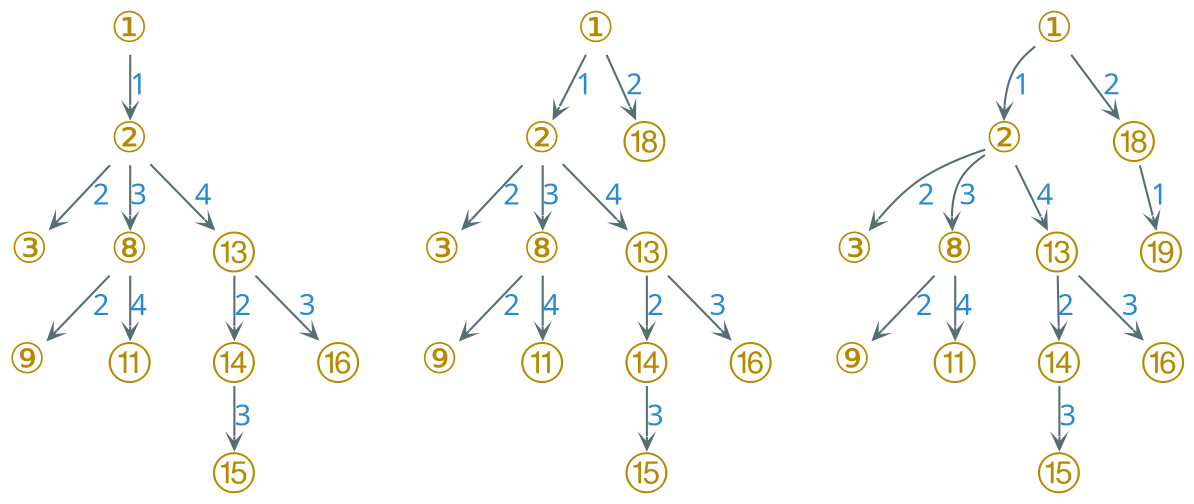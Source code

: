 digraph g {
    bgcolor=transparent
    rankdir=TB
    graph [nodesep=0.4, ranksep=0.05]
    node [shape=plain, color="#586e75", fontcolor="#b58900", fontsize=20, fontname="LXGWWenKai"]
    edge [arrowhead=vee, color="#586e75", fontcolor="#268bd2", fontsize=14, fontname="LXGWWenKai" arrowsize=0.6]

    n10 [label=①]
    n11 [label=②]
    n12 [label=③]
    n13 [label=⑧]
    n14 [label=⑨]
    n15 [label=⑪]
    n16 [label=⑬]
    n17 [label=⑭]
    n18 [label=⑮]
    n19 [label=⑯]

    n10 -> n11 [label="1"]
    n11 -> n12 [label="2"]
    n11 -> n13 [label="3"]
    n13 -> n14 [label="2"]
    n13 -> n15 [label="4"]
    n11 -> n16 [label="4"]
    n16 -> n17 [label="2"]
    n17 -> n18 [label="3"]
    n16 -> n19 [label="3"]

    n1 [label=①]
    n2 [label=②]
    n3 [label=③]
    n4 [label=⑧]
    n5 [label=⑨]
    n6 [label=⑪]
    n7 [label=⑬]
    n8 [label=⑭]
    n9 [label=⑮]
    n0 [label=⑯]
    n20 [label=⑱]

    n1 -> n2 [label="1"]
    n2 -> n3 [label="2"]
    n2 -> n4 [label="3"]
    n4 -> n5 [label="2"]
    n4 -> n6 [label="4"]
    n2 -> n7 [label="4"]
    n7 -> n8 [label="2"]
    n7 -> n0 [label="3"]
    n8 -> n9 [label="3"]
    n1 -> n20 [label="2"]

    ① -> ② [label="1"]

    ② -> ③ [label="2"]
    ② -> ⑧ [label="3"]
    ② -> ⑬ [label="4"]

    ⑧ -> ⑨ [label="2"]
    ⑧ -> ⑪ [label="4"]

    ⑬ -> ⑭ [label="2"]
    ⑭ -> ⑮ [label="3"]
    ⑬ -> ⑯ [label="3"]

    ① -> ⑱ [label="2"]
    ⑱ -> ⑲ [label="1"]
}